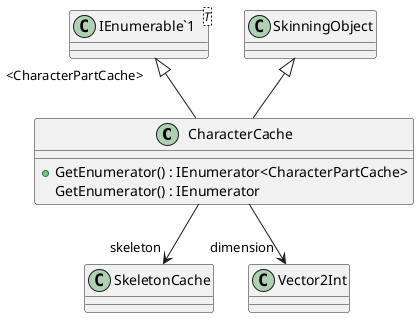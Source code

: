 @startuml
class CharacterCache {
    + GetEnumerator() : IEnumerator<CharacterPartCache>
    GetEnumerator() : IEnumerator
}
class "IEnumerable`1"<T> {
}
SkinningObject <|-- CharacterCache
"IEnumerable`1" "<CharacterPartCache>" <|-- CharacterCache
CharacterCache --> "skeleton" SkeletonCache
CharacterCache --> "dimension" Vector2Int
@enduml
